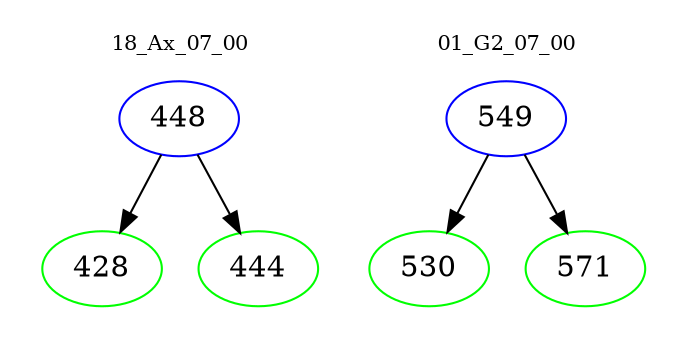 digraph{
subgraph cluster_0 {
color = white
label = "18_Ax_07_00";
fontsize=10;
T0_448 [label="448", color="blue"]
T0_448 -> T0_428 [color="black"]
T0_428 [label="428", color="green"]
T0_448 -> T0_444 [color="black"]
T0_444 [label="444", color="green"]
}
subgraph cluster_1 {
color = white
label = "01_G2_07_00";
fontsize=10;
T1_549 [label="549", color="blue"]
T1_549 -> T1_530 [color="black"]
T1_530 [label="530", color="green"]
T1_549 -> T1_571 [color="black"]
T1_571 [label="571", color="green"]
}
}
